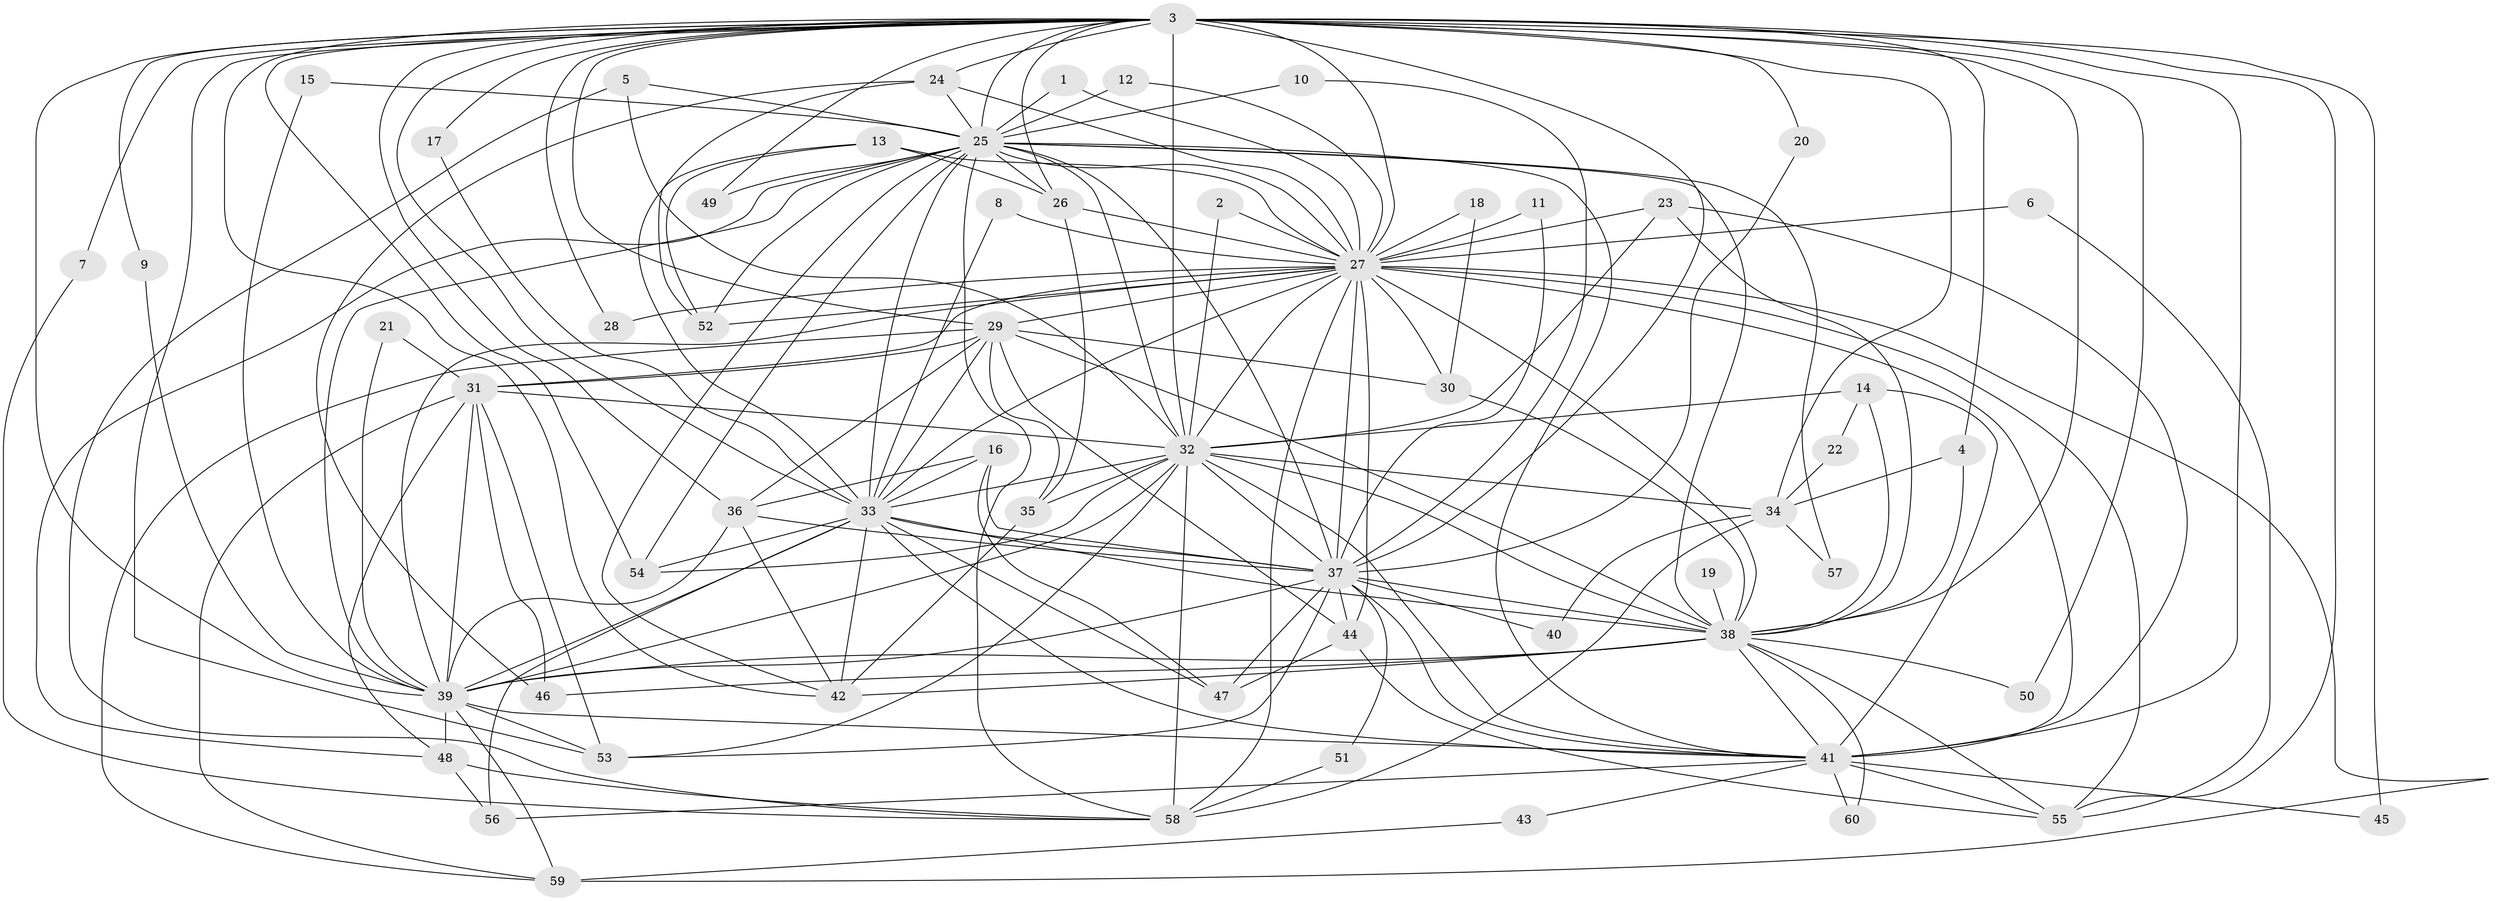 // original degree distribution, {14: 0.008333333333333333, 26: 0.008333333333333333, 30: 0.008333333333333333, 20: 0.016666666666666666, 17: 0.008333333333333333, 22: 0.008333333333333333, 23: 0.008333333333333333, 21: 0.008333333333333333, 24: 0.008333333333333333, 2: 0.5583333333333333, 4: 0.09166666666666666, 5: 0.05, 3: 0.16666666666666666, 7: 0.016666666666666666, 8: 0.016666666666666666, 9: 0.008333333333333333, 6: 0.008333333333333333}
// Generated by graph-tools (version 1.1) at 2025/25/03/09/25 03:25:44]
// undirected, 60 vertices, 179 edges
graph export_dot {
graph [start="1"]
  node [color=gray90,style=filled];
  1;
  2;
  3;
  4;
  5;
  6;
  7;
  8;
  9;
  10;
  11;
  12;
  13;
  14;
  15;
  16;
  17;
  18;
  19;
  20;
  21;
  22;
  23;
  24;
  25;
  26;
  27;
  28;
  29;
  30;
  31;
  32;
  33;
  34;
  35;
  36;
  37;
  38;
  39;
  40;
  41;
  42;
  43;
  44;
  45;
  46;
  47;
  48;
  49;
  50;
  51;
  52;
  53;
  54;
  55;
  56;
  57;
  58;
  59;
  60;
  1 -- 25 [weight=1.0];
  1 -- 27 [weight=1.0];
  2 -- 27 [weight=1.0];
  2 -- 32 [weight=1.0];
  3 -- 4 [weight=1.0];
  3 -- 7 [weight=1.0];
  3 -- 9 [weight=1.0];
  3 -- 17 [weight=1.0];
  3 -- 20 [weight=1.0];
  3 -- 24 [weight=1.0];
  3 -- 25 [weight=2.0];
  3 -- 26 [weight=1.0];
  3 -- 27 [weight=3.0];
  3 -- 28 [weight=1.0];
  3 -- 29 [weight=1.0];
  3 -- 32 [weight=3.0];
  3 -- 33 [weight=2.0];
  3 -- 34 [weight=1.0];
  3 -- 36 [weight=1.0];
  3 -- 37 [weight=2.0];
  3 -- 38 [weight=2.0];
  3 -- 39 [weight=2.0];
  3 -- 41 [weight=4.0];
  3 -- 42 [weight=1.0];
  3 -- 45 [weight=1.0];
  3 -- 49 [weight=1.0];
  3 -- 50 [weight=1.0];
  3 -- 53 [weight=1.0];
  3 -- 54 [weight=1.0];
  3 -- 55 [weight=1.0];
  4 -- 34 [weight=1.0];
  4 -- 38 [weight=1.0];
  5 -- 25 [weight=1.0];
  5 -- 32 [weight=1.0];
  5 -- 58 [weight=1.0];
  6 -- 27 [weight=1.0];
  6 -- 55 [weight=1.0];
  7 -- 58 [weight=1.0];
  8 -- 27 [weight=1.0];
  8 -- 33 [weight=1.0];
  9 -- 39 [weight=1.0];
  10 -- 25 [weight=1.0];
  10 -- 37 [weight=1.0];
  11 -- 27 [weight=1.0];
  11 -- 37 [weight=1.0];
  12 -- 25 [weight=1.0];
  12 -- 27 [weight=1.0];
  13 -- 26 [weight=1.0];
  13 -- 27 [weight=1.0];
  13 -- 33 [weight=1.0];
  13 -- 52 [weight=1.0];
  14 -- 22 [weight=1.0];
  14 -- 32 [weight=1.0];
  14 -- 38 [weight=1.0];
  14 -- 41 [weight=1.0];
  15 -- 25 [weight=1.0];
  15 -- 39 [weight=1.0];
  16 -- 33 [weight=1.0];
  16 -- 36 [weight=1.0];
  16 -- 37 [weight=1.0];
  16 -- 47 [weight=1.0];
  17 -- 33 [weight=1.0];
  18 -- 27 [weight=1.0];
  18 -- 30 [weight=1.0];
  19 -- 38 [weight=1.0];
  20 -- 37 [weight=1.0];
  21 -- 31 [weight=1.0];
  21 -- 39 [weight=1.0];
  22 -- 34 [weight=1.0];
  23 -- 27 [weight=1.0];
  23 -- 32 [weight=1.0];
  23 -- 38 [weight=1.0];
  23 -- 41 [weight=1.0];
  24 -- 25 [weight=1.0];
  24 -- 27 [weight=1.0];
  24 -- 46 [weight=1.0];
  24 -- 52 [weight=1.0];
  25 -- 26 [weight=1.0];
  25 -- 27 [weight=1.0];
  25 -- 32 [weight=1.0];
  25 -- 33 [weight=1.0];
  25 -- 37 [weight=1.0];
  25 -- 38 [weight=2.0];
  25 -- 39 [weight=2.0];
  25 -- 41 [weight=1.0];
  25 -- 42 [weight=1.0];
  25 -- 48 [weight=1.0];
  25 -- 49 [weight=1.0];
  25 -- 52 [weight=1.0];
  25 -- 54 [weight=1.0];
  25 -- 57 [weight=1.0];
  25 -- 58 [weight=1.0];
  26 -- 27 [weight=1.0];
  26 -- 35 [weight=1.0];
  27 -- 28 [weight=1.0];
  27 -- 29 [weight=1.0];
  27 -- 30 [weight=2.0];
  27 -- 31 [weight=1.0];
  27 -- 32 [weight=1.0];
  27 -- 33 [weight=1.0];
  27 -- 37 [weight=2.0];
  27 -- 38 [weight=1.0];
  27 -- 39 [weight=1.0];
  27 -- 41 [weight=1.0];
  27 -- 44 [weight=1.0];
  27 -- 52 [weight=2.0];
  27 -- 55 [weight=1.0];
  27 -- 58 [weight=2.0];
  27 -- 59 [weight=1.0];
  29 -- 30 [weight=1.0];
  29 -- 31 [weight=1.0];
  29 -- 33 [weight=1.0];
  29 -- 35 [weight=1.0];
  29 -- 36 [weight=1.0];
  29 -- 38 [weight=1.0];
  29 -- 44 [weight=1.0];
  29 -- 59 [weight=1.0];
  30 -- 38 [weight=1.0];
  31 -- 32 [weight=1.0];
  31 -- 39 [weight=1.0];
  31 -- 46 [weight=1.0];
  31 -- 48 [weight=1.0];
  31 -- 53 [weight=1.0];
  31 -- 59 [weight=1.0];
  32 -- 33 [weight=1.0];
  32 -- 34 [weight=1.0];
  32 -- 35 [weight=1.0];
  32 -- 37 [weight=1.0];
  32 -- 38 [weight=1.0];
  32 -- 39 [weight=1.0];
  32 -- 41 [weight=1.0];
  32 -- 53 [weight=1.0];
  32 -- 54 [weight=1.0];
  32 -- 58 [weight=1.0];
  33 -- 37 [weight=3.0];
  33 -- 38 [weight=1.0];
  33 -- 39 [weight=1.0];
  33 -- 41 [weight=1.0];
  33 -- 42 [weight=1.0];
  33 -- 47 [weight=1.0];
  33 -- 54 [weight=1.0];
  33 -- 56 [weight=2.0];
  34 -- 40 [weight=1.0];
  34 -- 57 [weight=1.0];
  34 -- 58 [weight=1.0];
  35 -- 42 [weight=1.0];
  36 -- 37 [weight=1.0];
  36 -- 39 [weight=2.0];
  36 -- 42 [weight=1.0];
  37 -- 38 [weight=1.0];
  37 -- 39 [weight=1.0];
  37 -- 40 [weight=1.0];
  37 -- 41 [weight=1.0];
  37 -- 44 [weight=1.0];
  37 -- 47 [weight=1.0];
  37 -- 51 [weight=1.0];
  37 -- 53 [weight=1.0];
  38 -- 39 [weight=2.0];
  38 -- 41 [weight=1.0];
  38 -- 42 [weight=1.0];
  38 -- 46 [weight=1.0];
  38 -- 50 [weight=1.0];
  38 -- 55 [weight=1.0];
  38 -- 60 [weight=1.0];
  39 -- 41 [weight=1.0];
  39 -- 48 [weight=1.0];
  39 -- 53 [weight=1.0];
  39 -- 59 [weight=2.0];
  41 -- 43 [weight=1.0];
  41 -- 45 [weight=1.0];
  41 -- 55 [weight=1.0];
  41 -- 56 [weight=1.0];
  41 -- 60 [weight=1.0];
  43 -- 59 [weight=1.0];
  44 -- 47 [weight=1.0];
  44 -- 55 [weight=1.0];
  48 -- 56 [weight=1.0];
  48 -- 58 [weight=1.0];
  51 -- 58 [weight=1.0];
}

